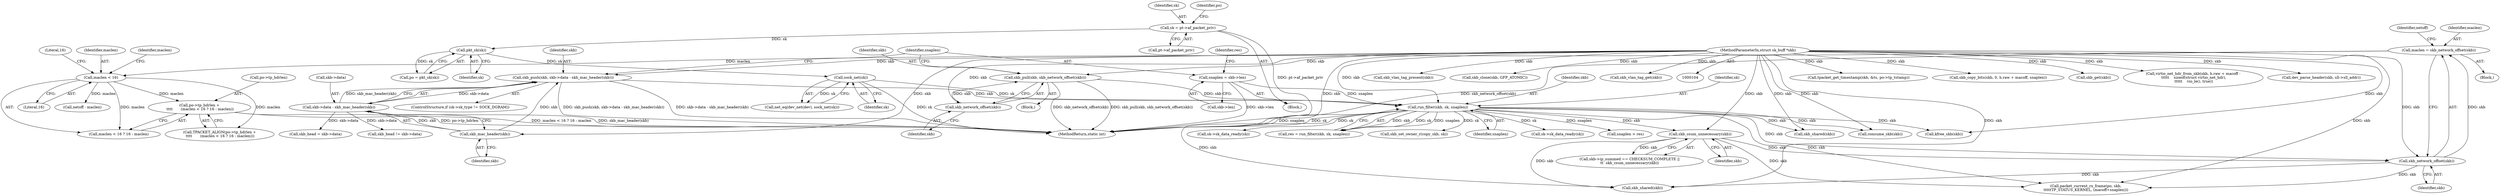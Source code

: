 digraph "0_linux_edbd58be15a957f6a760c4a514cd475217eb97fd@pointer" {
"1000300" [label="(Call,po->tp_hdrlen +\n \t\t\t\t       (maclen < 16 ? 16 : maclen))"];
"1000305" [label="(Call,maclen < 16)"];
"1000292" [label="(Call,maclen = skb_network_offset(skb))"];
"1000294" [label="(Call,skb_network_offset(skb))"];
"1000256" [label="(Call,skb_csum_unnecessary(skb))"];
"1000225" [label="(Call,run_filter(skb, sk, snaplen))"];
"1000198" [label="(Call,skb_push(skb, skb->data - skb_mac_header(skb)))"];
"1000204" [label="(Call,skb_mac_header(skb))"];
"1000105" [label="(MethodParameterIn,struct sk_buff *skb)"];
"1000200" [label="(Call,skb->data - skb_mac_header(skb))"];
"1000214" [label="(Call,skb_pull(skb, skb_network_offset(skb)))"];
"1000216" [label="(Call,skb_network_offset(skb))"];
"1000184" [label="(Call,sock_net(sk))"];
"1000177" [label="(Call,pkt_sk(sk))"];
"1000170" [label="(Call,sk = pt->af_packet_priv)"];
"1000218" [label="(Call,snaplen = skb->len)"];
"1000572" [label="(Call,tpacket_get_timestamp(skb, &ts, po->tp_tstamp))"];
"1000292" [label="(Call,maclen = skb_network_offset(skb))"];
"1000307" [label="(Literal,16)"];
"1000250" [label="(Call,skb->ip_summed == CHECKSUM_COMPLETE ||\n\t\t  skb_csum_unnecessary(skb))"];
"1000198" [label="(Call,skb_push(skb, skb->data - skb_mac_header(skb)))"];
"1000559" [label="(Call,skb_copy_bits(skb, 0, h.raw + macoff, snaplen))"];
"1000175" [label="(Call,po = pkt_sk(sk))"];
"1000224" [label="(Identifier,res)"];
"1000374" [label="(Call,skb_head = skb->data)"];
"1001017" [label="(Call,sk->sk_data_ready(sk))"];
"1000220" [label="(Call,skb->len)"];
"1000969" [label="(Call,skb_head != skb->data)"];
"1000257" [label="(Identifier,skb)"];
"1000177" [label="(Call,pkt_sk(sk))"];
"1000294" [label="(Call,skb_network_offset(skb))"];
"1000297" [label="(Identifier,netoff)"];
"1000256" [label="(Call,skb_csum_unnecessary(skb))"];
"1000360" [label="(Call,skb_shared(skb))"];
"1000223" [label="(Call,res = run_filter(skb, sk, snaplen))"];
"1000372" [label="(Call,skb_get(skb))"];
"1000215" [label="(Identifier,skb)"];
"1000381" [label="(Call,skb_set_owner_r(copy_skb, sk))"];
"1000301" [label="(Call,po->tp_hdrlen)"];
"1000225" [label="(Call,run_filter(skb, sk, snaplen))"];
"1000205" [label="(Identifier,skb)"];
"1000295" [label="(Identifier,skb)"];
"1000204" [label="(Call,skb_mac_header(skb))"];
"1000213" [label="(Block,)"];
"1000323" [label="(Call,netoff - maclen)"];
"1000109" [label="(Block,)"];
"1000171" [label="(Identifier,sk)"];
"1000305" [label="(Call,maclen < 16)"];
"1001022" [label="(MethodReturn,static int)"];
"1000184" [label="(Call,sock_net(sk))"];
"1000219" [label="(Identifier,snaplen)"];
"1000468" [label="(Call,packet_current_rx_frame(po, skb,\n\t\t\t\t\tTP_STATUS_KERNEL, (macoff+snaplen)))"];
"1000538" [label="(Call,virtio_net_hdr_from_skb(skb, h.raw + macoff -\n \t\t\t\t\t    sizeof(struct virtio_net_hdr),\n \t\t\t\t\t    vio_le(), true))"];
"1000290" [label="(Block,)"];
"1000309" [label="(Identifier,maclen)"];
"1000214" [label="(Call,skb_pull(skb, skb_network_offset(skb)))"];
"1000308" [label="(Literal,16)"];
"1000216" [label="(Call,skb_network_offset(skb))"];
"1000200" [label="(Call,skb->data - skb_mac_header(skb))"];
"1000299" [label="(Call,TPACKET_ALIGN(po->tp_hdrlen +\n \t\t\t\t       (maclen < 16 ? 16 : maclen)))"];
"1000300" [label="(Call,po->tp_hdrlen +\n \t\t\t\t       (maclen < 16 ? 16 : maclen))"];
"1000853" [label="(Call,dev_parse_header(skb, sll->sll_addr))"];
"1000217" [label="(Identifier,skb)"];
"1000178" [label="(Identifier,sk)"];
"1000699" [label="(Call,skb_vlan_tag_present(skb))"];
"1000293" [label="(Identifier,maclen)"];
"1000991" [label="(Call,consume_skb(skb))"];
"1000304" [label="(Call,maclen < 16 ? 16 : maclen)"];
"1000228" [label="(Identifier,snaplen)"];
"1000957" [label="(Call,sk->sk_data_ready(sk))"];
"1000201" [label="(Call,skb->data)"];
"1000226" [label="(Identifier,skb)"];
"1000306" [label="(Identifier,maclen)"];
"1000365" [label="(Call,skb_clone(skb, GFP_ATOMIC))"];
"1000176" [label="(Identifier,po)"];
"1000192" [label="(ControlStructure,if (sk->sk_type != SOCK_DGRAM))"];
"1000170" [label="(Call,sk = pt->af_packet_priv)"];
"1000974" [label="(Call,skb_shared(skb))"];
"1000218" [label="(Call,snaplen = skb->len)"];
"1000994" [label="(Call,kfree_skb(skb))"];
"1000105" [label="(MethodParameterIn,struct sk_buff *skb)"];
"1000708" [label="(Call,skb_vlan_tag_get(skb))"];
"1000172" [label="(Call,pt->af_packet_priv)"];
"1000185" [label="(Identifier,sk)"];
"1000262" [label="(Call,snaplen > res)"];
"1000199" [label="(Identifier,skb)"];
"1000181" [label="(Call,net_eq(dev_net(dev), sock_net(sk)))"];
"1000227" [label="(Identifier,sk)"];
"1000300" -> "1000299"  [label="AST: "];
"1000300" -> "1000304"  [label="CFG: "];
"1000301" -> "1000300"  [label="AST: "];
"1000304" -> "1000300"  [label="AST: "];
"1000299" -> "1000300"  [label="CFG: "];
"1000300" -> "1001022"  [label="DDG: maclen < 16 ? 16 : maclen"];
"1000300" -> "1001022"  [label="DDG: po->tp_hdrlen"];
"1000305" -> "1000300"  [label="DDG: maclen"];
"1000305" -> "1000304"  [label="AST: "];
"1000305" -> "1000307"  [label="CFG: "];
"1000306" -> "1000305"  [label="AST: "];
"1000307" -> "1000305"  [label="AST: "];
"1000308" -> "1000305"  [label="CFG: "];
"1000309" -> "1000305"  [label="CFG: "];
"1000305" -> "1000299"  [label="DDG: maclen"];
"1000292" -> "1000305"  [label="DDG: maclen"];
"1000305" -> "1000304"  [label="DDG: maclen"];
"1000305" -> "1000323"  [label="DDG: maclen"];
"1000292" -> "1000290"  [label="AST: "];
"1000292" -> "1000294"  [label="CFG: "];
"1000293" -> "1000292"  [label="AST: "];
"1000294" -> "1000292"  [label="AST: "];
"1000297" -> "1000292"  [label="CFG: "];
"1000292" -> "1001022"  [label="DDG: skb_network_offset(skb)"];
"1000294" -> "1000292"  [label="DDG: skb"];
"1000294" -> "1000295"  [label="CFG: "];
"1000295" -> "1000294"  [label="AST: "];
"1000256" -> "1000294"  [label="DDG: skb"];
"1000225" -> "1000294"  [label="DDG: skb"];
"1000105" -> "1000294"  [label="DDG: skb"];
"1000294" -> "1000360"  [label="DDG: skb"];
"1000294" -> "1000468"  [label="DDG: skb"];
"1000256" -> "1000250"  [label="AST: "];
"1000256" -> "1000257"  [label="CFG: "];
"1000257" -> "1000256"  [label="AST: "];
"1000250" -> "1000256"  [label="CFG: "];
"1000256" -> "1000250"  [label="DDG: skb"];
"1000225" -> "1000256"  [label="DDG: skb"];
"1000105" -> "1000256"  [label="DDG: skb"];
"1000256" -> "1000360"  [label="DDG: skb"];
"1000256" -> "1000468"  [label="DDG: skb"];
"1000225" -> "1000223"  [label="AST: "];
"1000225" -> "1000228"  [label="CFG: "];
"1000226" -> "1000225"  [label="AST: "];
"1000227" -> "1000225"  [label="AST: "];
"1000228" -> "1000225"  [label="AST: "];
"1000223" -> "1000225"  [label="CFG: "];
"1000225" -> "1001022"  [label="DDG: sk"];
"1000225" -> "1001022"  [label="DDG: snaplen"];
"1000225" -> "1000223"  [label="DDG: skb"];
"1000225" -> "1000223"  [label="DDG: sk"];
"1000225" -> "1000223"  [label="DDG: snaplen"];
"1000198" -> "1000225"  [label="DDG: skb"];
"1000214" -> "1000225"  [label="DDG: skb"];
"1000105" -> "1000225"  [label="DDG: skb"];
"1000184" -> "1000225"  [label="DDG: sk"];
"1000218" -> "1000225"  [label="DDG: snaplen"];
"1000225" -> "1000262"  [label="DDG: snaplen"];
"1000225" -> "1000360"  [label="DDG: skb"];
"1000225" -> "1000381"  [label="DDG: sk"];
"1000225" -> "1000468"  [label="DDG: skb"];
"1000225" -> "1000957"  [label="DDG: sk"];
"1000225" -> "1000974"  [label="DDG: skb"];
"1000225" -> "1000991"  [label="DDG: skb"];
"1000225" -> "1000994"  [label="DDG: skb"];
"1000225" -> "1001017"  [label="DDG: sk"];
"1000198" -> "1000192"  [label="AST: "];
"1000198" -> "1000200"  [label="CFG: "];
"1000199" -> "1000198"  [label="AST: "];
"1000200" -> "1000198"  [label="AST: "];
"1000219" -> "1000198"  [label="CFG: "];
"1000198" -> "1001022"  [label="DDG: skb->data - skb_mac_header(skb)"];
"1000198" -> "1001022"  [label="DDG: skb_push(skb, skb->data - skb_mac_header(skb))"];
"1000204" -> "1000198"  [label="DDG: skb"];
"1000105" -> "1000198"  [label="DDG: skb"];
"1000200" -> "1000198"  [label="DDG: skb->data"];
"1000200" -> "1000198"  [label="DDG: skb_mac_header(skb)"];
"1000204" -> "1000200"  [label="AST: "];
"1000204" -> "1000205"  [label="CFG: "];
"1000205" -> "1000204"  [label="AST: "];
"1000200" -> "1000204"  [label="CFG: "];
"1000204" -> "1000200"  [label="DDG: skb"];
"1000105" -> "1000204"  [label="DDG: skb"];
"1000105" -> "1000104"  [label="AST: "];
"1000105" -> "1001022"  [label="DDG: skb"];
"1000105" -> "1000214"  [label="DDG: skb"];
"1000105" -> "1000216"  [label="DDG: skb"];
"1000105" -> "1000360"  [label="DDG: skb"];
"1000105" -> "1000365"  [label="DDG: skb"];
"1000105" -> "1000372"  [label="DDG: skb"];
"1000105" -> "1000468"  [label="DDG: skb"];
"1000105" -> "1000538"  [label="DDG: skb"];
"1000105" -> "1000559"  [label="DDG: skb"];
"1000105" -> "1000572"  [label="DDG: skb"];
"1000105" -> "1000699"  [label="DDG: skb"];
"1000105" -> "1000708"  [label="DDG: skb"];
"1000105" -> "1000853"  [label="DDG: skb"];
"1000105" -> "1000974"  [label="DDG: skb"];
"1000105" -> "1000991"  [label="DDG: skb"];
"1000105" -> "1000994"  [label="DDG: skb"];
"1000201" -> "1000200"  [label="AST: "];
"1000200" -> "1001022"  [label="DDG: skb_mac_header(skb)"];
"1000200" -> "1000374"  [label="DDG: skb->data"];
"1000200" -> "1000969"  [label="DDG: skb->data"];
"1000214" -> "1000213"  [label="AST: "];
"1000214" -> "1000216"  [label="CFG: "];
"1000215" -> "1000214"  [label="AST: "];
"1000216" -> "1000214"  [label="AST: "];
"1000219" -> "1000214"  [label="CFG: "];
"1000214" -> "1001022"  [label="DDG: skb_network_offset(skb)"];
"1000214" -> "1001022"  [label="DDG: skb_pull(skb, skb_network_offset(skb))"];
"1000216" -> "1000214"  [label="DDG: skb"];
"1000216" -> "1000217"  [label="CFG: "];
"1000217" -> "1000216"  [label="AST: "];
"1000184" -> "1000181"  [label="AST: "];
"1000184" -> "1000185"  [label="CFG: "];
"1000185" -> "1000184"  [label="AST: "];
"1000181" -> "1000184"  [label="CFG: "];
"1000184" -> "1001022"  [label="DDG: sk"];
"1000184" -> "1000181"  [label="DDG: sk"];
"1000177" -> "1000184"  [label="DDG: sk"];
"1000177" -> "1000175"  [label="AST: "];
"1000177" -> "1000178"  [label="CFG: "];
"1000178" -> "1000177"  [label="AST: "];
"1000175" -> "1000177"  [label="CFG: "];
"1000177" -> "1000175"  [label="DDG: sk"];
"1000170" -> "1000177"  [label="DDG: sk"];
"1000170" -> "1000109"  [label="AST: "];
"1000170" -> "1000172"  [label="CFG: "];
"1000171" -> "1000170"  [label="AST: "];
"1000172" -> "1000170"  [label="AST: "];
"1000176" -> "1000170"  [label="CFG: "];
"1000170" -> "1001022"  [label="DDG: pt->af_packet_priv"];
"1000218" -> "1000109"  [label="AST: "];
"1000218" -> "1000220"  [label="CFG: "];
"1000219" -> "1000218"  [label="AST: "];
"1000220" -> "1000218"  [label="AST: "];
"1000224" -> "1000218"  [label="CFG: "];
"1000218" -> "1001022"  [label="DDG: skb->len"];
}
